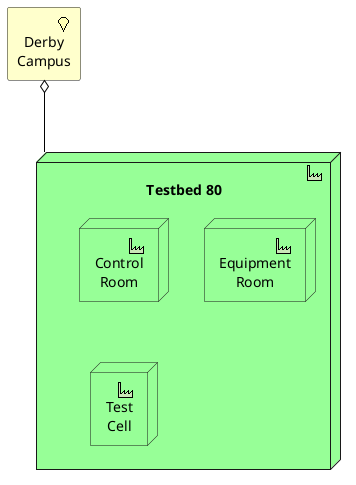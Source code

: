 @startuml Dynamics Data Management
!include <archimate/Archimate>

' Business
Business_Location(derbyCampus, "Derby\nCampus")

' Physical
node "Testbed 80" <<$archimate/physical-facility>> as testBed80 #PHYSICAL {
'    Physical_Facility(testBed80, "Test Bed 80") 
    Physical_Facility(controlRoom, "Control\nRoom")
    Physical_Facility(equipmentRoom, "Equipment\nRoom")
    Physical_Facility(testCell, "Test\nCell")
}

Rel_Aggregation(derbyCampus, testBed80)
'Rel_Aggregation(testBed80, controlRoom)
'Rel_Aggregation(testBed80, equipmentRoom)
'Rel_Aggregation(testBed80, testCell)